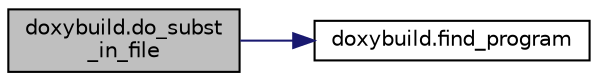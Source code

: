 digraph "doxybuild.do_subst_in_file"
{
  edge [fontname="Helvetica",fontsize="10",labelfontname="Helvetica",labelfontsize="10"];
  node [fontname="Helvetica",fontsize="10",shape=record];
  rankdir="LR";
  Node1 [label="doxybuild.do_subst\l_in_file",height=0.2,width=0.4,color="black", fillcolor="grey75", style="filled", fontcolor="black"];
  Node1 -> Node2 [color="midnightblue",fontsize="10",style="solid",fontname="Helvetica"];
  Node2 [label="doxybuild.find_program",height=0.2,width=0.4,color="black", fillcolor="white", style="filled",URL="$namespacedoxybuild.html#a6bdaf84386e33597ba4b372676c4f89f"];
}
